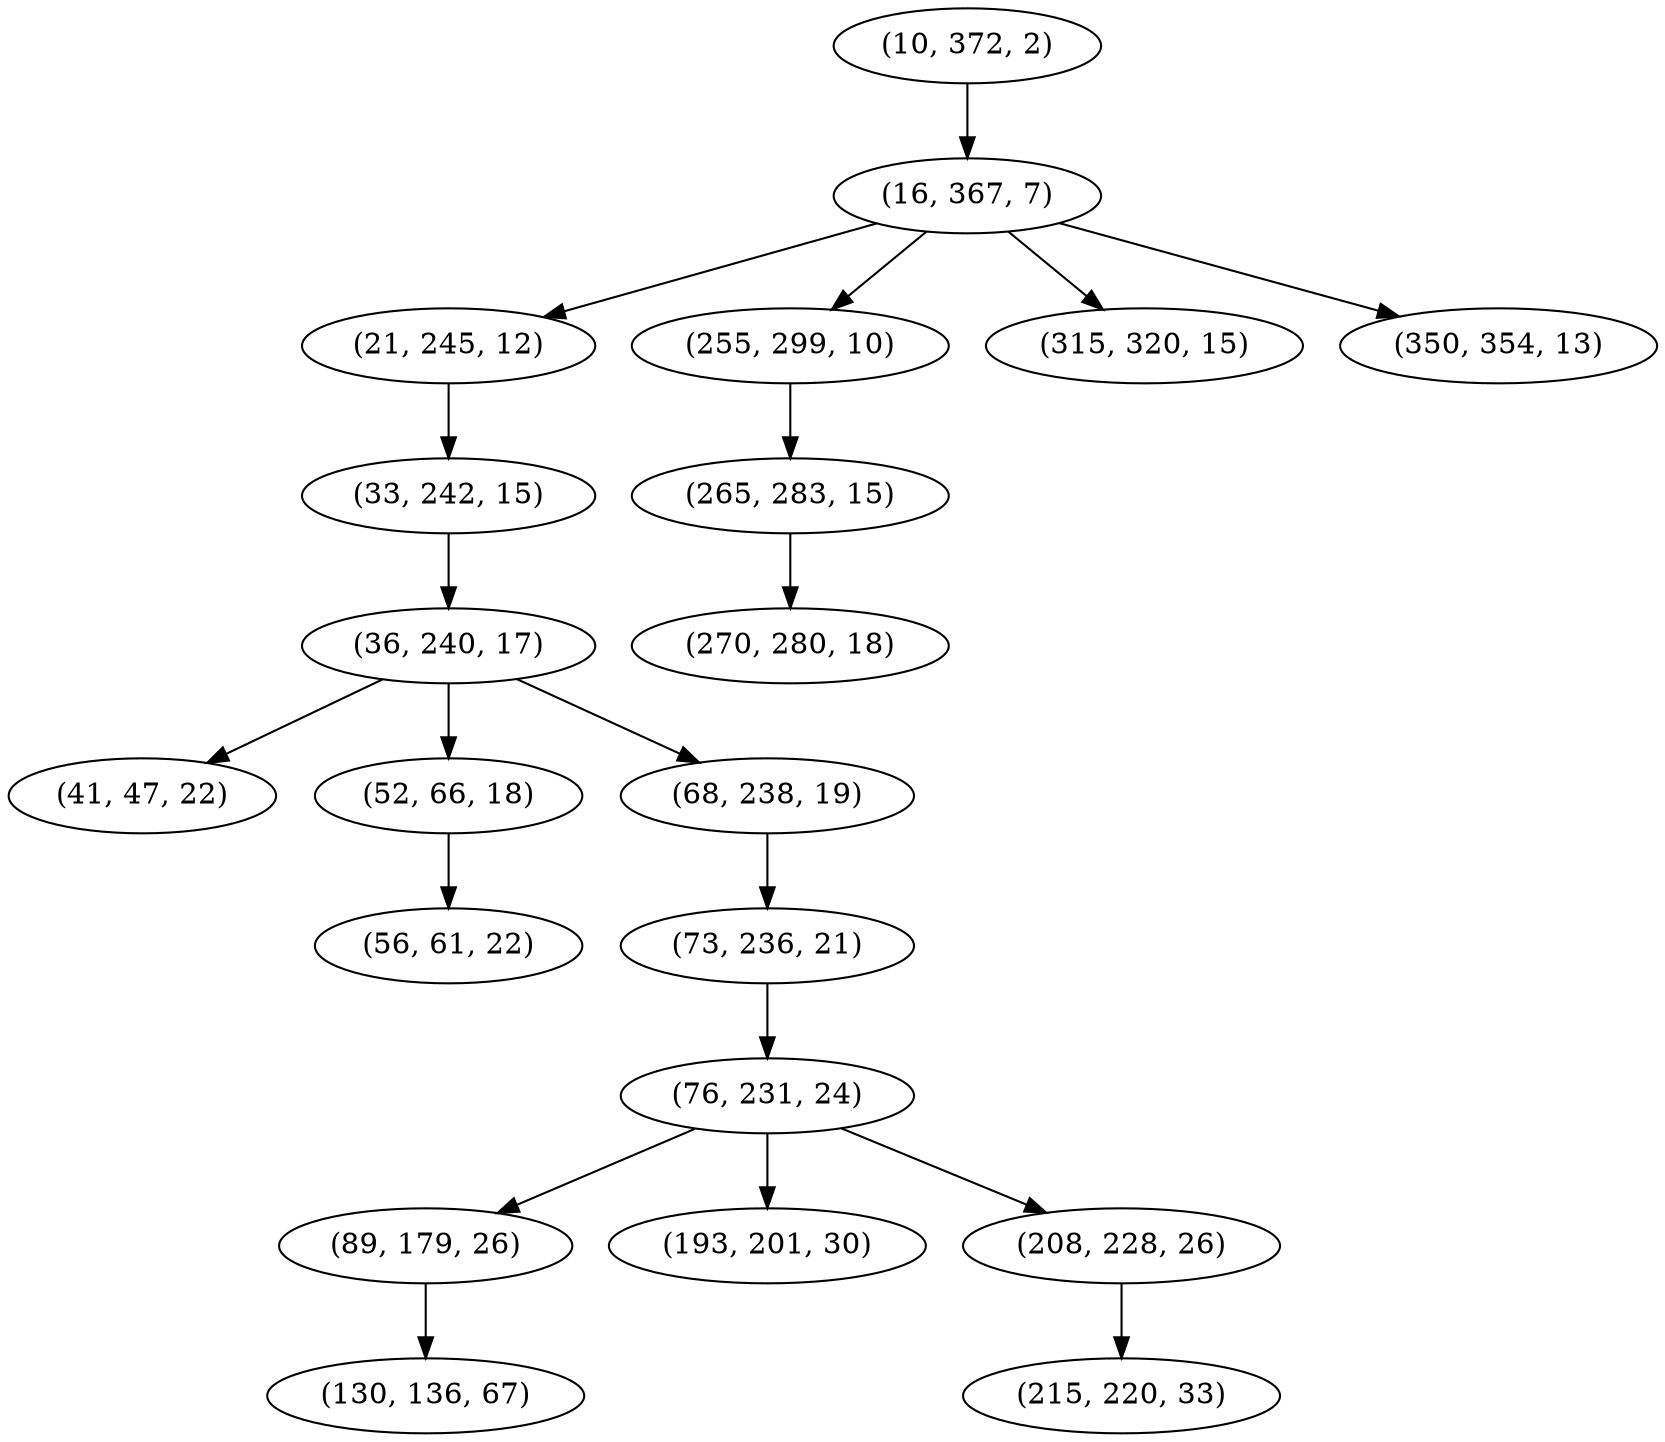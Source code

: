 digraph tree {
    "(10, 372, 2)";
    "(16, 367, 7)";
    "(21, 245, 12)";
    "(33, 242, 15)";
    "(36, 240, 17)";
    "(41, 47, 22)";
    "(52, 66, 18)";
    "(56, 61, 22)";
    "(68, 238, 19)";
    "(73, 236, 21)";
    "(76, 231, 24)";
    "(89, 179, 26)";
    "(130, 136, 67)";
    "(193, 201, 30)";
    "(208, 228, 26)";
    "(215, 220, 33)";
    "(255, 299, 10)";
    "(265, 283, 15)";
    "(270, 280, 18)";
    "(315, 320, 15)";
    "(350, 354, 13)";
    "(10, 372, 2)" -> "(16, 367, 7)";
    "(16, 367, 7)" -> "(21, 245, 12)";
    "(16, 367, 7)" -> "(255, 299, 10)";
    "(16, 367, 7)" -> "(315, 320, 15)";
    "(16, 367, 7)" -> "(350, 354, 13)";
    "(21, 245, 12)" -> "(33, 242, 15)";
    "(33, 242, 15)" -> "(36, 240, 17)";
    "(36, 240, 17)" -> "(41, 47, 22)";
    "(36, 240, 17)" -> "(52, 66, 18)";
    "(36, 240, 17)" -> "(68, 238, 19)";
    "(52, 66, 18)" -> "(56, 61, 22)";
    "(68, 238, 19)" -> "(73, 236, 21)";
    "(73, 236, 21)" -> "(76, 231, 24)";
    "(76, 231, 24)" -> "(89, 179, 26)";
    "(76, 231, 24)" -> "(193, 201, 30)";
    "(76, 231, 24)" -> "(208, 228, 26)";
    "(89, 179, 26)" -> "(130, 136, 67)";
    "(208, 228, 26)" -> "(215, 220, 33)";
    "(255, 299, 10)" -> "(265, 283, 15)";
    "(265, 283, 15)" -> "(270, 280, 18)";
}
